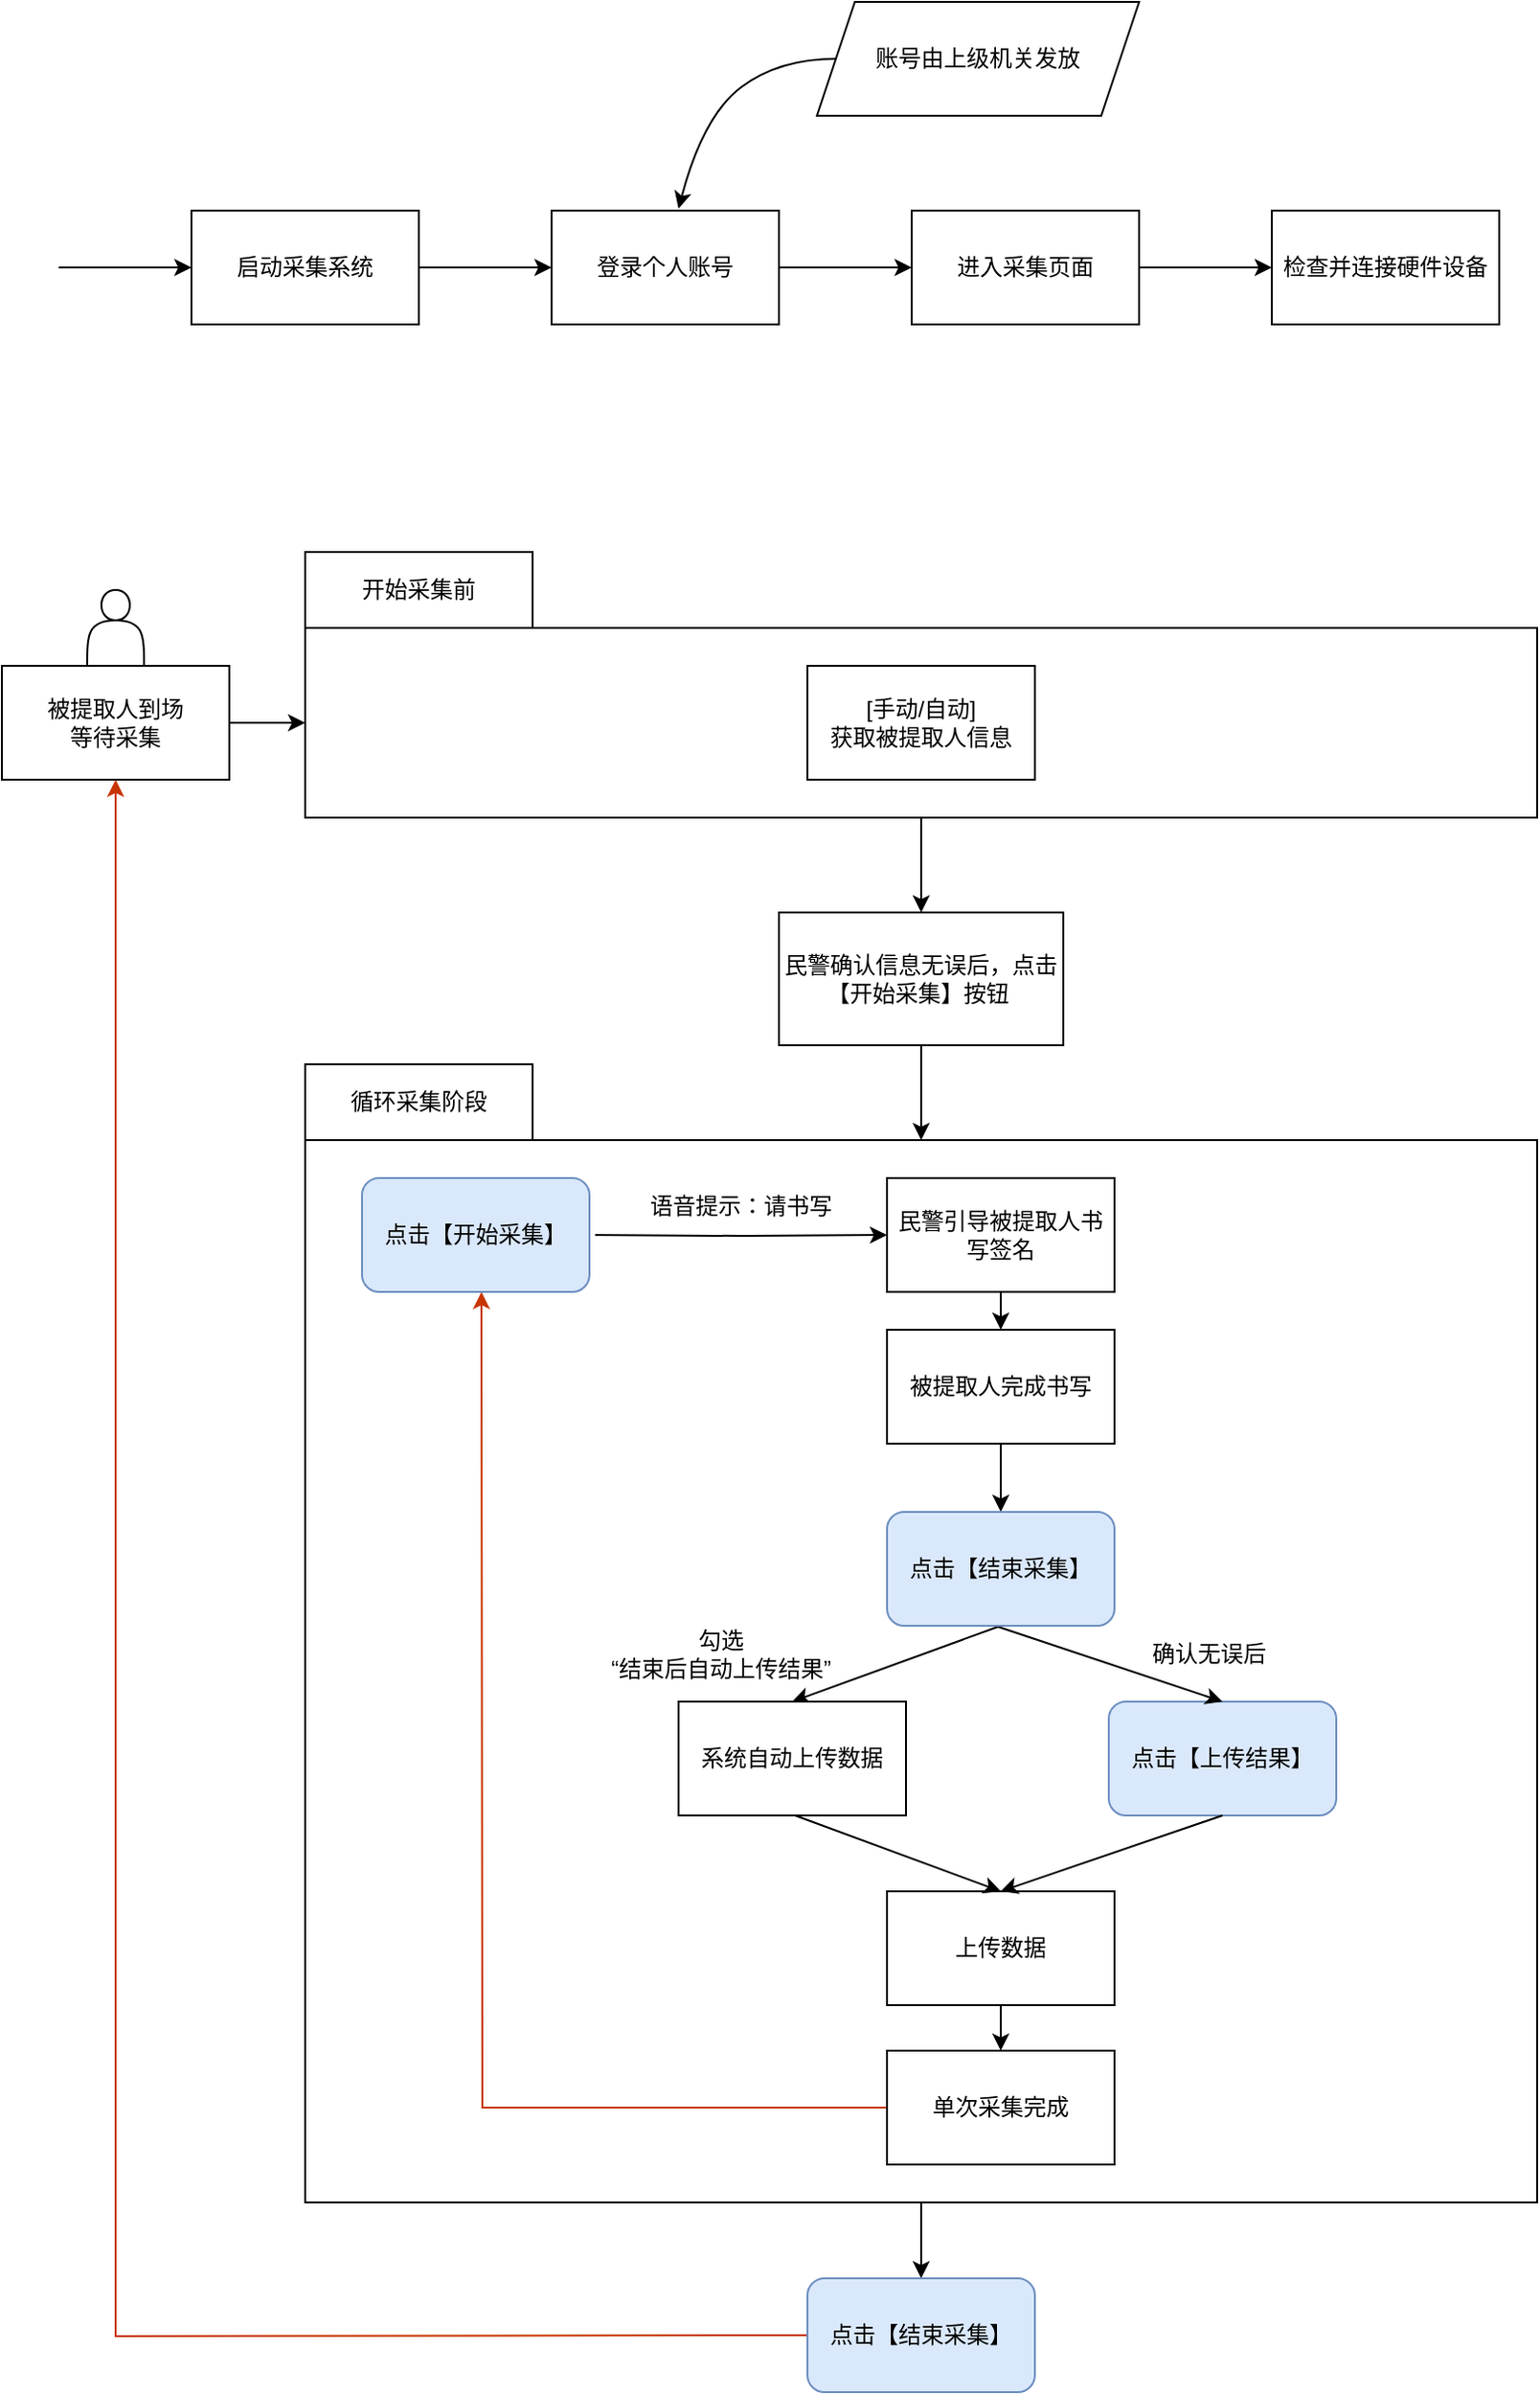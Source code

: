 <mxfile version="26.0.16">
  <diagram name="第 1 页" id="W2QV12aPetdI_Z1QHp4G">
    <mxGraphModel dx="1434" dy="780" grid="1" gridSize="10" guides="1" tooltips="1" connect="1" arrows="1" fold="1" page="1" pageScale="1" pageWidth="1169" pageHeight="3000" math="0" shadow="0">
      <root>
        <mxCell id="0" />
        <mxCell id="1" parent="0" />
        <mxCell id="2hdhjImFdKvlCasuUOon-4" style="edgeStyle=orthogonalEdgeStyle;rounded=0;orthogonalLoop=1;jettySize=auto;html=1;exitX=1;exitY=0.5;exitDx=0;exitDy=0;entryX=0;entryY=0.5;entryDx=0;entryDy=0;" edge="1" parent="1" source="2hdhjImFdKvlCasuUOon-1" target="2hdhjImFdKvlCasuUOon-3">
          <mxGeometry relative="1" as="geometry" />
        </mxCell>
        <mxCell id="2hdhjImFdKvlCasuUOon-1" value="启动采集系统" style="rounded=0;whiteSpace=wrap;html=1;" vertex="1" parent="1">
          <mxGeometry x="390" y="260" width="120" height="60" as="geometry" />
        </mxCell>
        <mxCell id="2hdhjImFdKvlCasuUOon-2" value="" style="endArrow=classic;html=1;rounded=0;entryX=0;entryY=0.5;entryDx=0;entryDy=0;" edge="1" parent="1" target="2hdhjImFdKvlCasuUOon-1">
          <mxGeometry width="50" height="50" relative="1" as="geometry">
            <mxPoint x="320" y="290" as="sourcePoint" />
            <mxPoint x="360" y="310" as="targetPoint" />
          </mxGeometry>
        </mxCell>
        <mxCell id="2hdhjImFdKvlCasuUOon-6" style="edgeStyle=orthogonalEdgeStyle;rounded=0;orthogonalLoop=1;jettySize=auto;html=1;exitX=1;exitY=0.5;exitDx=0;exitDy=0;entryX=0;entryY=0.5;entryDx=0;entryDy=0;" edge="1" parent="1" source="2hdhjImFdKvlCasuUOon-3" target="2hdhjImFdKvlCasuUOon-5">
          <mxGeometry relative="1" as="geometry" />
        </mxCell>
        <mxCell id="2hdhjImFdKvlCasuUOon-3" value="登录个人账号" style="rounded=0;whiteSpace=wrap;html=1;" vertex="1" parent="1">
          <mxGeometry x="580" y="260" width="120" height="60" as="geometry" />
        </mxCell>
        <mxCell id="2hdhjImFdKvlCasuUOon-11" style="edgeStyle=orthogonalEdgeStyle;rounded=0;orthogonalLoop=1;jettySize=auto;html=1;exitX=1;exitY=0.5;exitDx=0;exitDy=0;entryX=0;entryY=0.5;entryDx=0;entryDy=0;" edge="1" parent="1" source="2hdhjImFdKvlCasuUOon-5" target="2hdhjImFdKvlCasuUOon-10">
          <mxGeometry relative="1" as="geometry" />
        </mxCell>
        <mxCell id="2hdhjImFdKvlCasuUOon-5" value="进入采集页面" style="rounded=0;whiteSpace=wrap;html=1;" vertex="1" parent="1">
          <mxGeometry x="770" y="260" width="120" height="60" as="geometry" />
        </mxCell>
        <mxCell id="2hdhjImFdKvlCasuUOon-7" value="账号由上级机关发放" style="shape=parallelogram;perimeter=parallelogramPerimeter;whiteSpace=wrap;html=1;fixedSize=1;" vertex="1" parent="1">
          <mxGeometry x="720" y="150" width="170" height="60" as="geometry" />
        </mxCell>
        <mxCell id="2hdhjImFdKvlCasuUOon-8" value="" style="curved=1;endArrow=classic;html=1;rounded=0;exitX=0;exitY=0.5;exitDx=0;exitDy=0;entryX=0.558;entryY=-0.017;entryDx=0;entryDy=0;entryPerimeter=0;" edge="1" parent="1" source="2hdhjImFdKvlCasuUOon-7" target="2hdhjImFdKvlCasuUOon-3">
          <mxGeometry width="50" height="50" relative="1" as="geometry">
            <mxPoint x="650" y="240" as="sourcePoint" />
            <mxPoint x="700" y="190" as="targetPoint" />
            <Array as="points">
              <mxPoint x="700" y="180" />
              <mxPoint x="660" y="210" />
            </Array>
          </mxGeometry>
        </mxCell>
        <mxCell id="2hdhjImFdKvlCasuUOon-69" style="edgeStyle=orthogonalEdgeStyle;rounded=0;orthogonalLoop=1;jettySize=auto;html=1;exitX=1;exitY=0.5;exitDx=0;exitDy=0;entryX=0;entryY=0.5;entryDx=0;entryDy=0;" edge="1" parent="1" source="2hdhjImFdKvlCasuUOon-9" target="2hdhjImFdKvlCasuUOon-12">
          <mxGeometry relative="1" as="geometry" />
        </mxCell>
        <mxCell id="2hdhjImFdKvlCasuUOon-9" value="被提取人到场&lt;div&gt;等待采集&lt;/div&gt;" style="rounded=0;whiteSpace=wrap;html=1;" vertex="1" parent="1">
          <mxGeometry x="290" y="500" width="120" height="60" as="geometry" />
        </mxCell>
        <mxCell id="2hdhjImFdKvlCasuUOon-10" value="检查并连接硬件设备" style="rounded=0;whiteSpace=wrap;html=1;" vertex="1" parent="1">
          <mxGeometry x="960" y="260" width="120" height="60" as="geometry" />
        </mxCell>
        <mxCell id="2hdhjImFdKvlCasuUOon-65" style="edgeStyle=orthogonalEdgeStyle;rounded=0;orthogonalLoop=1;jettySize=auto;html=1;exitX=0.5;exitY=1;exitDx=0;exitDy=0;entryX=0.5;entryY=0;entryDx=0;entryDy=0;" edge="1" parent="1" source="2hdhjImFdKvlCasuUOon-12" target="2hdhjImFdKvlCasuUOon-21">
          <mxGeometry relative="1" as="geometry" />
        </mxCell>
        <mxCell id="2hdhjImFdKvlCasuUOon-12" value="" style="rounded=0;whiteSpace=wrap;html=1;" vertex="1" parent="1">
          <mxGeometry x="450" y="480" width="650" height="100" as="geometry" />
        </mxCell>
        <mxCell id="2hdhjImFdKvlCasuUOon-13" style="edgeStyle=orthogonalEdgeStyle;rounded=0;orthogonalLoop=1;jettySize=auto;html=1;exitX=0.5;exitY=1;exitDx=0;exitDy=0;entryX=0.5;entryY=0;entryDx=0;entryDy=0;" edge="1" parent="1" target="2hdhjImFdKvlCasuUOon-15">
          <mxGeometry relative="1" as="geometry">
            <mxPoint x="593" y="705" as="sourcePoint" />
          </mxGeometry>
        </mxCell>
        <mxCell id="2hdhjImFdKvlCasuUOon-16" style="edgeStyle=orthogonalEdgeStyle;rounded=0;orthogonalLoop=1;jettySize=auto;html=1;exitX=0.5;exitY=1;exitDx=0;exitDy=0;entryX=0.5;entryY=0;entryDx=0;entryDy=0;" edge="1" parent="1" target="2hdhjImFdKvlCasuUOon-18">
          <mxGeometry relative="1" as="geometry">
            <mxPoint x="903" y="705" as="sourcePoint" />
          </mxGeometry>
        </mxCell>
        <mxCell id="2hdhjImFdKvlCasuUOon-19" value="开始采集前" style="rounded=0;whiteSpace=wrap;html=1;" vertex="1" parent="1">
          <mxGeometry x="450" y="440" width="120" height="40" as="geometry" />
        </mxCell>
        <mxCell id="2hdhjImFdKvlCasuUOon-20" value="[手动/自动]&lt;div&gt;获取被提取人信息&lt;/div&gt;" style="rounded=0;whiteSpace=wrap;html=1;" vertex="1" parent="1">
          <mxGeometry x="715" y="500" width="120" height="60" as="geometry" />
        </mxCell>
        <mxCell id="2hdhjImFdKvlCasuUOon-66" style="edgeStyle=orthogonalEdgeStyle;rounded=0;orthogonalLoop=1;jettySize=auto;html=1;exitX=0.5;exitY=1;exitDx=0;exitDy=0;" edge="1" parent="1" source="2hdhjImFdKvlCasuUOon-21" target="2hdhjImFdKvlCasuUOon-22">
          <mxGeometry relative="1" as="geometry" />
        </mxCell>
        <mxCell id="2hdhjImFdKvlCasuUOon-21" value="民警确认信息无误后，点击&lt;div&gt;【开始采集】按钮&amp;nbsp;&lt;/div&gt;" style="rounded=0;whiteSpace=wrap;html=1;" vertex="1" parent="1">
          <mxGeometry x="700" y="630" width="150" height="70" as="geometry" />
        </mxCell>
        <mxCell id="2hdhjImFdKvlCasuUOon-71" style="edgeStyle=orthogonalEdgeStyle;rounded=0;orthogonalLoop=1;jettySize=auto;html=1;exitX=0.5;exitY=1;exitDx=0;exitDy=0;entryX=0.5;entryY=0;entryDx=0;entryDy=0;" edge="1" parent="1" source="2hdhjImFdKvlCasuUOon-22">
          <mxGeometry relative="1" as="geometry">
            <mxPoint x="775" y="1350" as="targetPoint" />
          </mxGeometry>
        </mxCell>
        <mxCell id="2hdhjImFdKvlCasuUOon-22" value="" style="rounded=0;whiteSpace=wrap;html=1;movable=1;resizable=1;rotatable=1;deletable=1;editable=1;locked=0;connectable=1;" vertex="1" parent="1">
          <mxGeometry x="450" y="750" width="650" height="560" as="geometry" />
        </mxCell>
        <mxCell id="2hdhjImFdKvlCasuUOon-50" style="edgeStyle=orthogonalEdgeStyle;rounded=0;orthogonalLoop=1;jettySize=auto;html=1;exitX=1;exitY=0.5;exitDx=0;exitDy=0;entryX=0;entryY=0.5;entryDx=0;entryDy=0;" edge="1" parent="1" target="2hdhjImFdKvlCasuUOon-26">
          <mxGeometry relative="1" as="geometry">
            <mxPoint x="603" y="800" as="sourcePoint" />
          </mxGeometry>
        </mxCell>
        <mxCell id="2hdhjImFdKvlCasuUOon-25" style="edgeStyle=orthogonalEdgeStyle;rounded=0;orthogonalLoop=1;jettySize=auto;html=1;exitX=0.5;exitY=1;exitDx=0;exitDy=0;entryX=0.5;entryY=0;entryDx=0;entryDy=0;" edge="1" parent="1" source="2hdhjImFdKvlCasuUOon-26" target="2hdhjImFdKvlCasuUOon-28">
          <mxGeometry relative="1" as="geometry" />
        </mxCell>
        <mxCell id="2hdhjImFdKvlCasuUOon-26" value="民警引导被提取人书写签名" style="rounded=0;whiteSpace=wrap;html=1;" vertex="1" parent="1">
          <mxGeometry x="757" y="770" width="120" height="60" as="geometry" />
        </mxCell>
        <mxCell id="2hdhjImFdKvlCasuUOon-63" style="edgeStyle=orthogonalEdgeStyle;rounded=0;orthogonalLoop=1;jettySize=auto;html=1;exitX=0.5;exitY=1;exitDx=0;exitDy=0;" edge="1" parent="1" source="2hdhjImFdKvlCasuUOon-28" target="2hdhjImFdKvlCasuUOon-47">
          <mxGeometry relative="1" as="geometry" />
        </mxCell>
        <mxCell id="2hdhjImFdKvlCasuUOon-28" value="被提取人完成书写" style="rounded=0;whiteSpace=wrap;html=1;" vertex="1" parent="1">
          <mxGeometry x="757" y="850" width="120" height="60" as="geometry" />
        </mxCell>
        <mxCell id="2hdhjImFdKvlCasuUOon-30" value="点击【上传结果】" style="rounded=1;whiteSpace=wrap;html=1;fillColor=#dae8fc;strokeColor=#6c8ebf;" vertex="1" parent="1">
          <mxGeometry x="874" y="1046" width="120" height="60" as="geometry" />
        </mxCell>
        <mxCell id="2hdhjImFdKvlCasuUOon-64" style="edgeStyle=orthogonalEdgeStyle;rounded=0;orthogonalLoop=1;jettySize=auto;html=1;exitX=0.5;exitY=1;exitDx=0;exitDy=0;" edge="1" parent="1" source="2hdhjImFdKvlCasuUOon-32" target="2hdhjImFdKvlCasuUOon-42">
          <mxGeometry relative="1" as="geometry" />
        </mxCell>
        <mxCell id="2hdhjImFdKvlCasuUOon-32" value="上传数据" style="rounded=0;whiteSpace=wrap;html=1;" vertex="1" parent="1">
          <mxGeometry x="757" y="1146" width="120" height="60" as="geometry" />
        </mxCell>
        <mxCell id="2hdhjImFdKvlCasuUOon-38" value="" style="endArrow=classic;html=1;rounded=0;exitX=0.5;exitY=1;exitDx=0;exitDy=0;entryX=0.5;entryY=0;entryDx=0;entryDy=0;" edge="1" parent="1" target="2hdhjImFdKvlCasuUOon-62">
          <mxGeometry width="50" height="50" relative="1" as="geometry">
            <mxPoint x="817" y="1006" as="sourcePoint" />
            <mxPoint x="690" y="1076" as="targetPoint" />
          </mxGeometry>
        </mxCell>
        <mxCell id="2hdhjImFdKvlCasuUOon-39" value="" style="endArrow=classic;html=1;rounded=0;exitX=0.5;exitY=1;exitDx=0;exitDy=0;entryX=0.5;entryY=0;entryDx=0;entryDy=0;" edge="1" parent="1" target="2hdhjImFdKvlCasuUOon-30">
          <mxGeometry width="50" height="50" relative="1" as="geometry">
            <mxPoint x="814" y="1006" as="sourcePoint" />
            <mxPoint x="933.96" y="1073" as="targetPoint" />
          </mxGeometry>
        </mxCell>
        <mxCell id="2hdhjImFdKvlCasuUOon-41" style="edgeStyle=orthogonalEdgeStyle;rounded=0;orthogonalLoop=1;jettySize=auto;html=1;exitX=0;exitY=0.5;exitDx=0;exitDy=0;entryX=0.5;entryY=1;entryDx=0;entryDy=0;fillColor=#fa6800;strokeColor=#C73500;" edge="1" parent="1" source="2hdhjImFdKvlCasuUOon-42">
          <mxGeometry relative="1" as="geometry">
            <mxPoint x="543" y="830" as="targetPoint" />
          </mxGeometry>
        </mxCell>
        <mxCell id="2hdhjImFdKvlCasuUOon-42" value="单次采集完成" style="rounded=0;whiteSpace=wrap;html=1;" vertex="1" parent="1">
          <mxGeometry x="757" y="1230" width="120" height="60" as="geometry" />
        </mxCell>
        <mxCell id="2hdhjImFdKvlCasuUOon-43" value="" style="endArrow=classic;html=1;rounded=0;exitX=0.5;exitY=1;exitDx=0;exitDy=0;entryX=0.5;entryY=0;entryDx=0;entryDy=0;" edge="1" parent="1" target="2hdhjImFdKvlCasuUOon-32">
          <mxGeometry width="50" height="50" relative="1" as="geometry">
            <mxPoint x="708.5" y="1106" as="sourcePoint" />
            <mxPoint x="835.5" y="1186" as="targetPoint" />
          </mxGeometry>
        </mxCell>
        <mxCell id="2hdhjImFdKvlCasuUOon-44" value="" style="endArrow=classic;html=1;rounded=0;exitX=0.5;exitY=1;exitDx=0;exitDy=0;entryX=0.5;entryY=0;entryDx=0;entryDy=0;" edge="1" parent="1" source="2hdhjImFdKvlCasuUOon-30" target="2hdhjImFdKvlCasuUOon-32">
          <mxGeometry width="50" height="50" relative="1" as="geometry">
            <mxPoint x="874" y="1116" as="sourcePoint" />
            <mxPoint x="761" y="1196" as="targetPoint" />
          </mxGeometry>
        </mxCell>
        <mxCell id="2hdhjImFdKvlCasuUOon-47" value="点击【结束采集】" style="rounded=1;whiteSpace=wrap;html=1;fillColor=#dae8fc;strokeColor=#6c8ebf;" vertex="1" parent="1">
          <mxGeometry x="757" y="946" width="120" height="60" as="geometry" />
        </mxCell>
        <mxCell id="2hdhjImFdKvlCasuUOon-48" value="循环采集阶段" style="rounded=0;whiteSpace=wrap;html=1;" vertex="1" parent="1">
          <mxGeometry x="450" y="710" width="120" height="40" as="geometry" />
        </mxCell>
        <mxCell id="2hdhjImFdKvlCasuUOon-53" value="语音提示：请书写" style="text;html=1;align=center;verticalAlign=middle;whiteSpace=wrap;rounded=0;" vertex="1" parent="1">
          <mxGeometry x="630" y="770" width="100" height="30" as="geometry" />
        </mxCell>
        <mxCell id="2hdhjImFdKvlCasuUOon-54" value="点击【开始采集】" style="rounded=1;whiteSpace=wrap;html=1;fillColor=#dae8fc;strokeColor=#6c8ebf;" vertex="1" parent="1">
          <mxGeometry x="480" y="770" width="120" height="60" as="geometry" />
        </mxCell>
        <mxCell id="2hdhjImFdKvlCasuUOon-56" value="确认无误后" style="text;html=1;align=center;verticalAlign=middle;whiteSpace=wrap;rounded=0;" vertex="1" parent="1">
          <mxGeometry x="887" y="1006" width="80" height="30" as="geometry" />
        </mxCell>
        <mxCell id="2hdhjImFdKvlCasuUOon-61" value="勾选&lt;div&gt;“结束后自动上传结果”&lt;/div&gt;" style="text;html=1;align=center;verticalAlign=middle;whiteSpace=wrap;rounded=0;" vertex="1" parent="1">
          <mxGeometry x="607" y="1006" width="125" height="30" as="geometry" />
        </mxCell>
        <mxCell id="2hdhjImFdKvlCasuUOon-62" value="系统自动上传数据" style="rounded=0;whiteSpace=wrap;html=1;" vertex="1" parent="1">
          <mxGeometry x="647" y="1046" width="120" height="60" as="geometry" />
        </mxCell>
        <mxCell id="2hdhjImFdKvlCasuUOon-68" style="edgeStyle=orthogonalEdgeStyle;rounded=0;orthogonalLoop=1;jettySize=auto;html=1;exitX=0;exitY=0.5;exitDx=0;exitDy=0;entryX=0.5;entryY=1;entryDx=0;entryDy=0;strokeColor=#C73500;" edge="1" parent="1" target="2hdhjImFdKvlCasuUOon-9">
          <mxGeometry relative="1" as="geometry">
            <mxPoint x="715" y="1380" as="sourcePoint" />
          </mxGeometry>
        </mxCell>
        <mxCell id="2hdhjImFdKvlCasuUOon-70" value="" style="shape=actor;whiteSpace=wrap;html=1;" vertex="1" parent="1">
          <mxGeometry x="335" y="460" width="30" height="40" as="geometry" />
        </mxCell>
        <mxCell id="2hdhjImFdKvlCasuUOon-72" value="点击【结束采集】" style="rounded=1;whiteSpace=wrap;html=1;fillColor=#dae8fc;strokeColor=#6c8ebf;" vertex="1" parent="1">
          <mxGeometry x="715" y="1350" width="120" height="60" as="geometry" />
        </mxCell>
      </root>
    </mxGraphModel>
  </diagram>
</mxfile>
